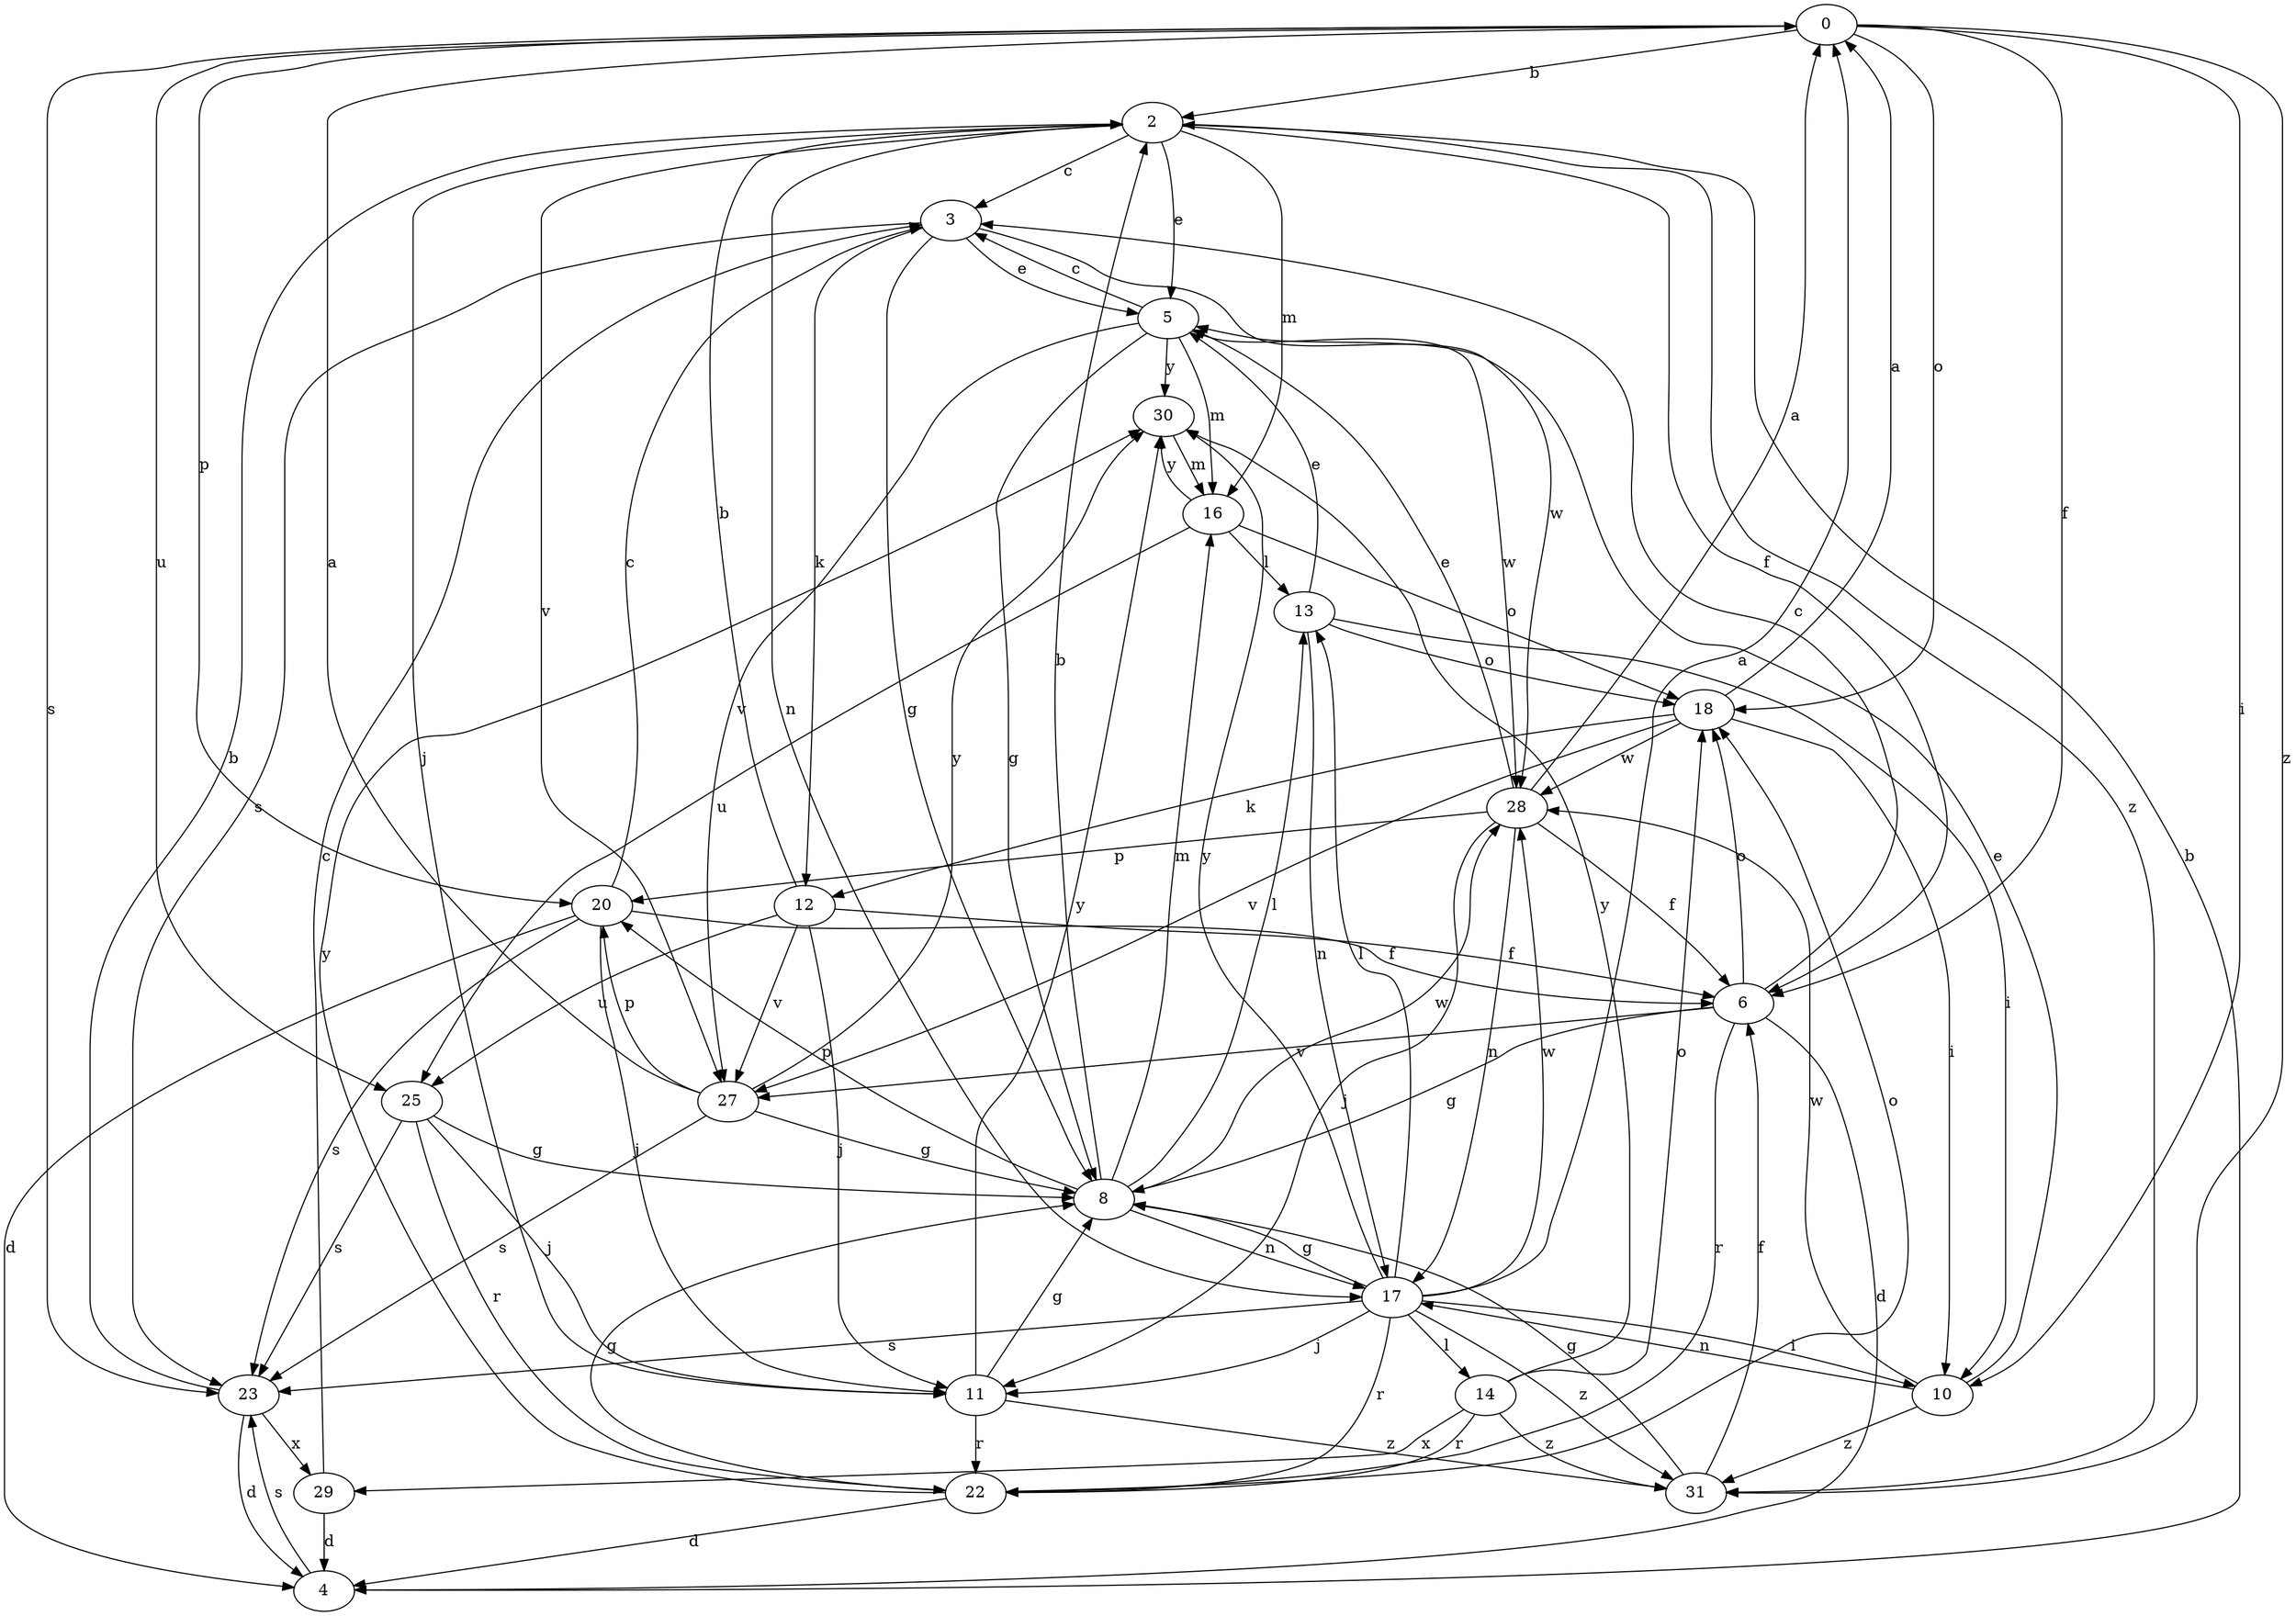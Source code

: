 strict digraph  {
0;
2;
3;
4;
5;
6;
8;
10;
11;
12;
13;
14;
16;
17;
18;
20;
22;
23;
25;
27;
28;
29;
30;
31;
0 -> 2  [label=b];
0 -> 6  [label=f];
0 -> 10  [label=i];
0 -> 18  [label=o];
0 -> 20  [label=p];
0 -> 23  [label=s];
0 -> 25  [label=u];
0 -> 31  [label=z];
2 -> 3  [label=c];
2 -> 5  [label=e];
2 -> 6  [label=f];
2 -> 11  [label=j];
2 -> 16  [label=m];
2 -> 17  [label=n];
2 -> 27  [label=v];
2 -> 31  [label=z];
3 -> 5  [label=e];
3 -> 8  [label=g];
3 -> 12  [label=k];
3 -> 23  [label=s];
3 -> 28  [label=w];
4 -> 2  [label=b];
4 -> 23  [label=s];
5 -> 3  [label=c];
5 -> 8  [label=g];
5 -> 16  [label=m];
5 -> 27  [label=v];
5 -> 28  [label=w];
5 -> 30  [label=y];
6 -> 3  [label=c];
6 -> 4  [label=d];
6 -> 8  [label=g];
6 -> 18  [label=o];
6 -> 22  [label=r];
6 -> 27  [label=v];
8 -> 2  [label=b];
8 -> 13  [label=l];
8 -> 16  [label=m];
8 -> 17  [label=n];
8 -> 20  [label=p];
8 -> 28  [label=w];
10 -> 5  [label=e];
10 -> 17  [label=n];
10 -> 28  [label=w];
10 -> 31  [label=z];
11 -> 8  [label=g];
11 -> 22  [label=r];
11 -> 30  [label=y];
11 -> 31  [label=z];
12 -> 2  [label=b];
12 -> 6  [label=f];
12 -> 11  [label=j];
12 -> 25  [label=u];
12 -> 27  [label=v];
13 -> 5  [label=e];
13 -> 10  [label=i];
13 -> 17  [label=n];
13 -> 18  [label=o];
14 -> 18  [label=o];
14 -> 22  [label=r];
14 -> 29  [label=x];
14 -> 30  [label=y];
14 -> 31  [label=z];
16 -> 13  [label=l];
16 -> 18  [label=o];
16 -> 25  [label=u];
16 -> 30  [label=y];
17 -> 0  [label=a];
17 -> 8  [label=g];
17 -> 10  [label=i];
17 -> 11  [label=j];
17 -> 13  [label=l];
17 -> 14  [label=l];
17 -> 22  [label=r];
17 -> 23  [label=s];
17 -> 28  [label=w];
17 -> 30  [label=y];
17 -> 31  [label=z];
18 -> 0  [label=a];
18 -> 10  [label=i];
18 -> 12  [label=k];
18 -> 27  [label=v];
18 -> 28  [label=w];
20 -> 3  [label=c];
20 -> 4  [label=d];
20 -> 6  [label=f];
20 -> 11  [label=j];
20 -> 23  [label=s];
22 -> 4  [label=d];
22 -> 8  [label=g];
22 -> 18  [label=o];
22 -> 30  [label=y];
23 -> 2  [label=b];
23 -> 4  [label=d];
23 -> 29  [label=x];
25 -> 8  [label=g];
25 -> 11  [label=j];
25 -> 22  [label=r];
25 -> 23  [label=s];
27 -> 0  [label=a];
27 -> 8  [label=g];
27 -> 20  [label=p];
27 -> 23  [label=s];
27 -> 30  [label=y];
28 -> 0  [label=a];
28 -> 5  [label=e];
28 -> 6  [label=f];
28 -> 11  [label=j];
28 -> 17  [label=n];
28 -> 20  [label=p];
29 -> 3  [label=c];
29 -> 4  [label=d];
30 -> 16  [label=m];
31 -> 6  [label=f];
31 -> 8  [label=g];
}
